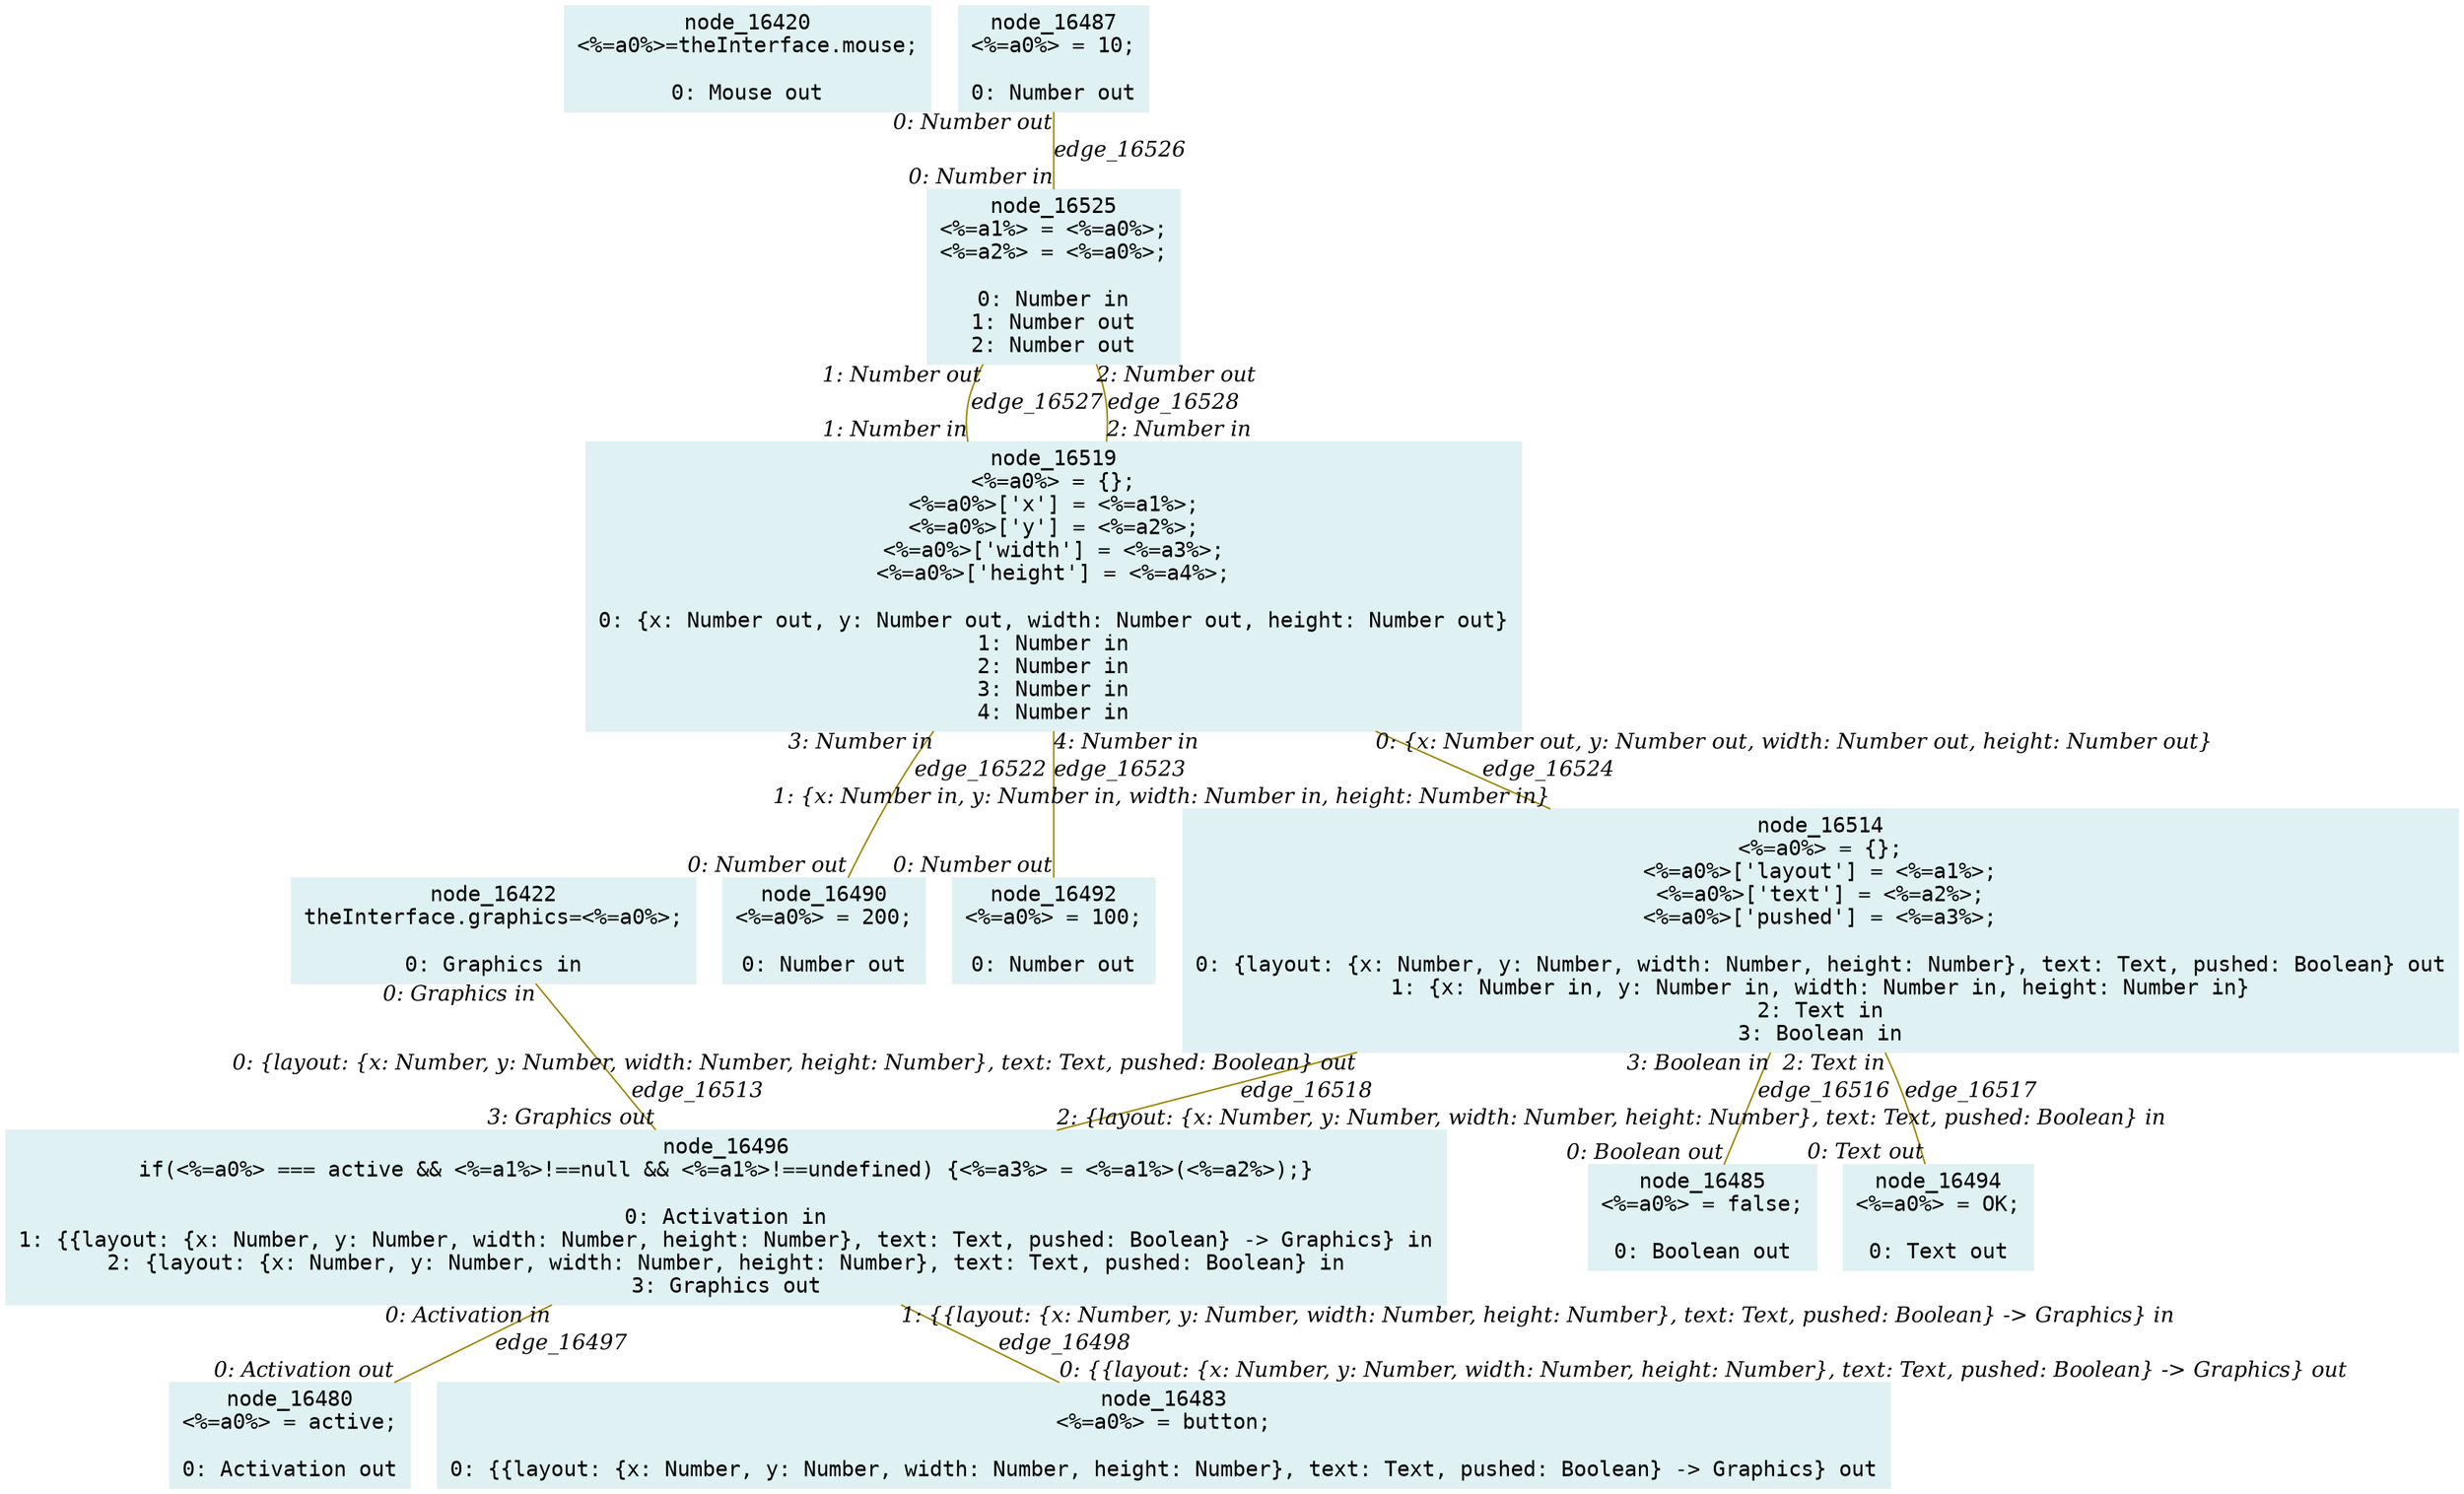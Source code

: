 digraph g{node_16420 [shape="box", style="filled", color="#dff1f2", fontname="Courier", label="node_16420
<%=a0%>=theInterface.mouse;

0: Mouse out" ]
node_16422 [shape="box", style="filled", color="#dff1f2", fontname="Courier", label="node_16422
theInterface.graphics=<%=a0%>;

0: Graphics in" ]
node_16480 [shape="box", style="filled", color="#dff1f2", fontname="Courier", label="node_16480
<%=a0%> = active;

0: Activation out" ]
node_16483 [shape="box", style="filled", color="#dff1f2", fontname="Courier", label="node_16483
<%=a0%> = button;

0: {{layout: {x: Number, y: Number, width: Number, height: Number}, text: Text, pushed: Boolean} -> Graphics} out" ]
node_16485 [shape="box", style="filled", color="#dff1f2", fontname="Courier", label="node_16485
<%=a0%> = false;

0: Boolean out" ]
node_16487 [shape="box", style="filled", color="#dff1f2", fontname="Courier", label="node_16487
<%=a0%> = 10;

0: Number out" ]
node_16490 [shape="box", style="filled", color="#dff1f2", fontname="Courier", label="node_16490
<%=a0%> = 200;

0: Number out" ]
node_16492 [shape="box", style="filled", color="#dff1f2", fontname="Courier", label="node_16492
<%=a0%> = 100;

0: Number out" ]
node_16494 [shape="box", style="filled", color="#dff1f2", fontname="Courier", label="node_16494
<%=a0%> = OK;

0: Text out" ]
node_16496 [shape="box", style="filled", color="#dff1f2", fontname="Courier", label="node_16496
if(<%=a0%> === active && <%=a1%>!==null && <%=a1%>!==undefined) {<%=a3%> = <%=a1%>(<%=a2%>);}

0: Activation in
1: {{layout: {x: Number, y: Number, width: Number, height: Number}, text: Text, pushed: Boolean} -> Graphics} in
2: {layout: {x: Number, y: Number, width: Number, height: Number}, text: Text, pushed: Boolean} in
3: Graphics out" ]
node_16514 [shape="box", style="filled", color="#dff1f2", fontname="Courier", label="node_16514
<%=a0%> = {};
<%=a0%>['layout'] = <%=a1%>;
<%=a0%>['text'] = <%=a2%>;
<%=a0%>['pushed'] = <%=a3%>;

0: {layout: {x: Number, y: Number, width: Number, height: Number}, text: Text, pushed: Boolean} out
1: {x: Number in, y: Number in, width: Number in, height: Number in}
2: Text in
3: Boolean in" ]
node_16519 [shape="box", style="filled", color="#dff1f2", fontname="Courier", label="node_16519
<%=a0%> = {};
<%=a0%>['x'] = <%=a1%>;
<%=a0%>['y'] = <%=a2%>;
<%=a0%>['width'] = <%=a3%>;
<%=a0%>['height'] = <%=a4%>;

0: {x: Number out, y: Number out, width: Number out, height: Number out}
1: Number in
2: Number in
3: Number in
4: Number in" ]
node_16525 [shape="box", style="filled", color="#dff1f2", fontname="Courier", label="node_16525
<%=a1%> = <%=a0%>;
<%=a2%> = <%=a0%>;

0: Number in
1: Number out
2: Number out" ]
node_16496 -> node_16480 [dir=none, arrowHead=none, fontname="Times-Italic", arrowsize=1, color="#9d8400", label="edge_16497",  headlabel="0: Activation out", taillabel="0: Activation in" ]
node_16496 -> node_16483 [dir=none, arrowHead=none, fontname="Times-Italic", arrowsize=1, color="#9d8400", label="edge_16498",  headlabel="0: {{layout: {x: Number, y: Number, width: Number, height: Number}, text: Text, pushed: Boolean} -> Graphics} out", taillabel="1: {{layout: {x: Number, y: Number, width: Number, height: Number}, text: Text, pushed: Boolean} -> Graphics} in" ]
node_16422 -> node_16496 [dir=none, arrowHead=none, fontname="Times-Italic", arrowsize=1, color="#9d8400", label="edge_16513",  headlabel="3: Graphics out", taillabel="0: Graphics in" ]
node_16514 -> node_16485 [dir=none, arrowHead=none, fontname="Times-Italic", arrowsize=1, color="#9d8400", label="edge_16516",  headlabel="0: Boolean out", taillabel="3: Boolean in" ]
node_16514 -> node_16494 [dir=none, arrowHead=none, fontname="Times-Italic", arrowsize=1, color="#9d8400", label="edge_16517",  headlabel="0: Text out", taillabel="2: Text in" ]
node_16514 -> node_16496 [dir=none, arrowHead=none, fontname="Times-Italic", arrowsize=1, color="#9d8400", label="edge_16518",  headlabel="2: {layout: {x: Number, y: Number, width: Number, height: Number}, text: Text, pushed: Boolean} in", taillabel="0: {layout: {x: Number, y: Number, width: Number, height: Number}, text: Text, pushed: Boolean} out" ]
node_16519 -> node_16490 [dir=none, arrowHead=none, fontname="Times-Italic", arrowsize=1, color="#9d8400", label="edge_16522",  headlabel="0: Number out", taillabel="3: Number in" ]
node_16519 -> node_16492 [dir=none, arrowHead=none, fontname="Times-Italic", arrowsize=1, color="#9d8400", label="edge_16523",  headlabel="0: Number out", taillabel="4: Number in" ]
node_16519 -> node_16514 [dir=none, arrowHead=none, fontname="Times-Italic", arrowsize=1, color="#9d8400", label="edge_16524",  headlabel="1: {x: Number in, y: Number in, width: Number in, height: Number in}", taillabel="0: {x: Number out, y: Number out, width: Number out, height: Number out}" ]
node_16487 -> node_16525 [dir=none, arrowHead=none, fontname="Times-Italic", arrowsize=1, color="#9d8400", label="edge_16526",  headlabel="0: Number in", taillabel="0: Number out" ]
node_16525 -> node_16519 [dir=none, arrowHead=none, fontname="Times-Italic", arrowsize=1, color="#9d8400", label="edge_16527",  headlabel="1: Number in", taillabel="1: Number out" ]
node_16525 -> node_16519 [dir=none, arrowHead=none, fontname="Times-Italic", arrowsize=1, color="#9d8400", label="edge_16528",  headlabel="2: Number in", taillabel="2: Number out" ]
}
